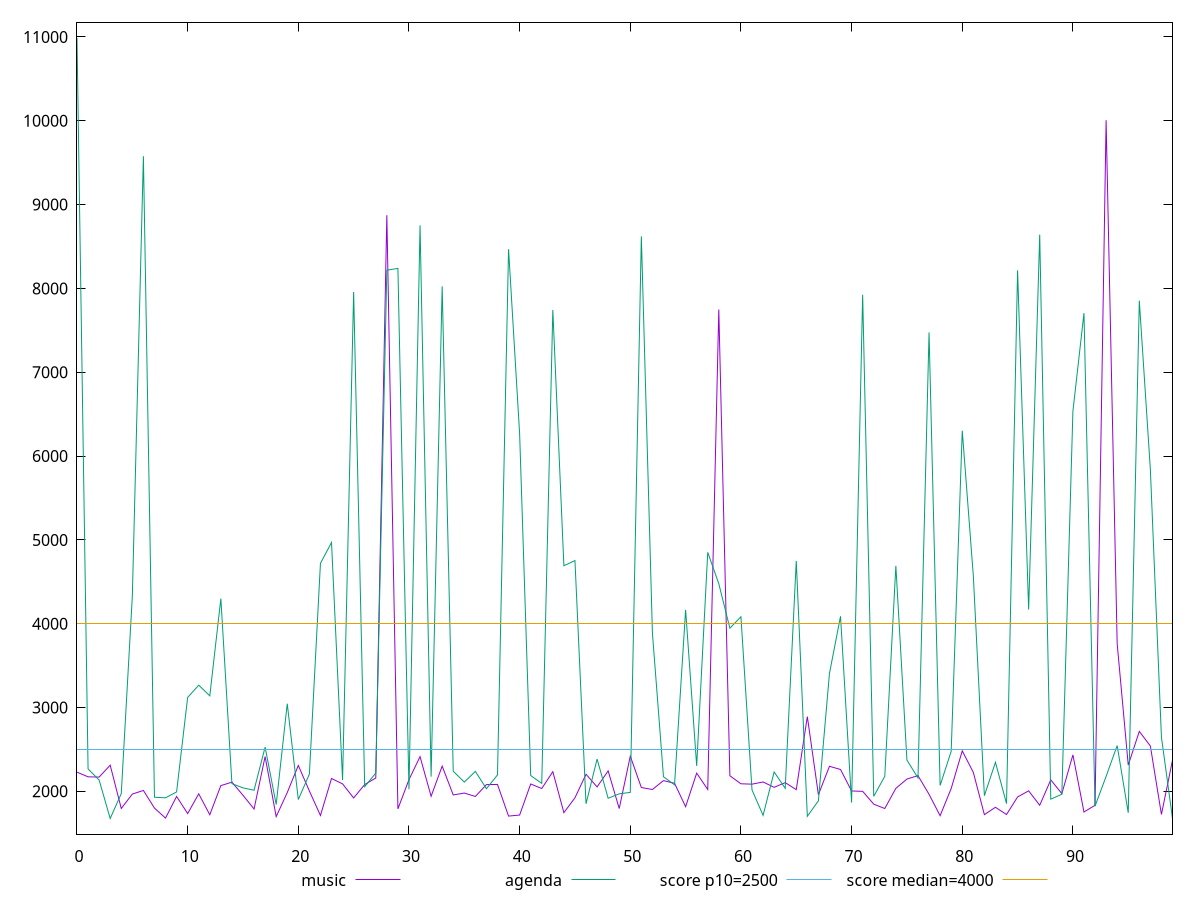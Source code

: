 reset

$music <<EOF
0 2229.2625000000003
1 2173.5389999999998
2 2170.4595
3 2312.734
4 1796.19
5 1968.0079999999998
6 2011.003
7 1800.75
8 1681.359
9 1939.4425000000003
10 1735.236
11 1970.6939999999995
12 1721.3159999999998
13 2069.0205
14 2109.5580000000004
15 1953.639
16 1789.478
17 2415.3929999999996
18 1698.6239999999998
19 1985.6339999999998
20 2309.147
21 2004.5280000000002
22 1712.283
23 2153.5724999999998
24 2089.554
25 1921.2780000000002
26 2081.7209999999995
27 2159.274
28 8872.962
29 1790.9279999999999
30 2139.8250000000003
31 2414.5115
32 1941.304
33 2301.4455
34 1957.1525000000001
35 1980.1679999999997
36 1939.1059999999998
37 2080.902
38 2082.605
39 1705.0929999999998
40 1717.6185000000003
41 2087.9895
42 2034.2875
43 2234.8430000000003
44 1745.8155000000002
45 1923.2175000000002
46 2203.9500000000003
47 2053.27
48 2243.957
49 1795.2015
50 2419.794
51 2045.9610000000002
52 2022.4440000000002
53 2128.4759999999997
54 2096.1505
55 1816.9650000000004
56 2217.147
57 2022.5800000000004
58 7748.125
59 2186.108
60 2090.568
61 2086.032
62 2112.2470000000003
63 2048.08
64 2104.2750000000005
65 2020.552
66 2892.224
67 1960.938
68 2299.1390000000006
69 2260.7570000000005
70 2004.63
71 2000.3939999999998
72 1847.484
73 1795.3319999999999
74 2036.0405000000003
75 2147.043
76 2187.57
77 1964.8770000000002
78 1709.655
79 2033.9265
80 2483.37
81 2226.6720000000005
82 1722.5895
83 1810.145
84 1724.031
85 1933.158
86 2006.2365000000004
87 1834.1340000000005
88 2137.254
89 1973.2514999999996
90 2435.4419999999996
91 1754.2755
92 1833.7669999999998
93 10006.5105
94 3763.5649999999996
95 2314.0599999999995
96 2715.0135
97 2541.4159999999997
98 1725.1140000000003
99 2371.0545
EOF

$agenda <<EOF
0 10988.4225
1 2267.7825
2 2134.9839999999995
3 1676.1439999999998
4 1973.7759999999998
5 4326.73
6 9576.857499999998
7 1929.8295000000003
8 1922.6280000000002
9 1993.128
10 3120.8950000000004
11 3266.675
12 3139.4010000000003
13 4299.4039999999995
14 2092.3005000000003
15 2041.8120000000001
16 2013.8445
17 2527.5584999999996
18 1843.1130000000003
19 3045.9649999999997
20 1902.7109999999998
21 2205.612
22 4720.317000000001
23 4968.957
24 2135.4750000000004
25 7957.637
26 2056.1245
27 2218.436
28 8217.571
29 8238.655999999999
30 2025.1279999999997
31 8752.721999999998
32 2175.3705
33 8024.371000000001
34 2240.283
35 2110.614
36 2238.6180000000004
37 2031.1979999999999
38 2196.3795
39 8467.901000000002
40 6265.746
41 2189.1195
42 2095.244
43 7742.769
44 4691.526
45 4753.63
46 1851.9060000000004
47 2385.5669999999996
48 1917.6460000000002
49 1970.5260000000003
50 1987.7700000000004
51 8620.860999999999
52 3890.362
53 2174.484
54 2078.668
55 4164.7445
56 2304.0389999999998
57 4851.413
58 4476.34
59 3947.049
60 4083.0879999999997
61 2017.9860000000003
62 1714.122
63 2231.7650000000003
64 2036.445
65 4749.293000000001
66 1702.8359999999998
67 1887.0134999999996
68 3406.755
69 4088.7980000000002
70 1866.702
71 7923.762999999999
72 1940.7640000000001
73 2179.763
74 4690.627
75 2373.681
76 2160.4629999999997
77 7475.308999999998
78 2070.4710000000005
79 2477.5755
80 6302.456
81 4573.189000000001
82 1948.2840000000003
83 2347.1125
84 1854.094
85 8215.4655
86 4169.360999999999
87 8641.79
88 1907.2884999999999
89 1965.677
90 6534.123500000001
91 7705.2585
92 1823.706
93 2178.8399999999992
94 2546.4114999999997
95 1744.6280000000002
96 7854.202000000001
97 5840.041
98 2647.143
99 1677.408
EOF

set key outside below
set xrange [0:99]
set yrange [1489.8984299999997:11174.66807]
set trange [1489.8984299999997:11174.66807]
set terminal svg size 640, 520 enhanced background rgb 'white'
set output "reports/report_00027_2021-02-24T12-40-31.850Z/largest-contentful-paint/comparison/line/0_vs_1.svg"

plot $music title "music" with line, \
     $agenda title "agenda" with line, \
     2500 title "score p10=2500", \
     4000 title "score median=4000"

reset
